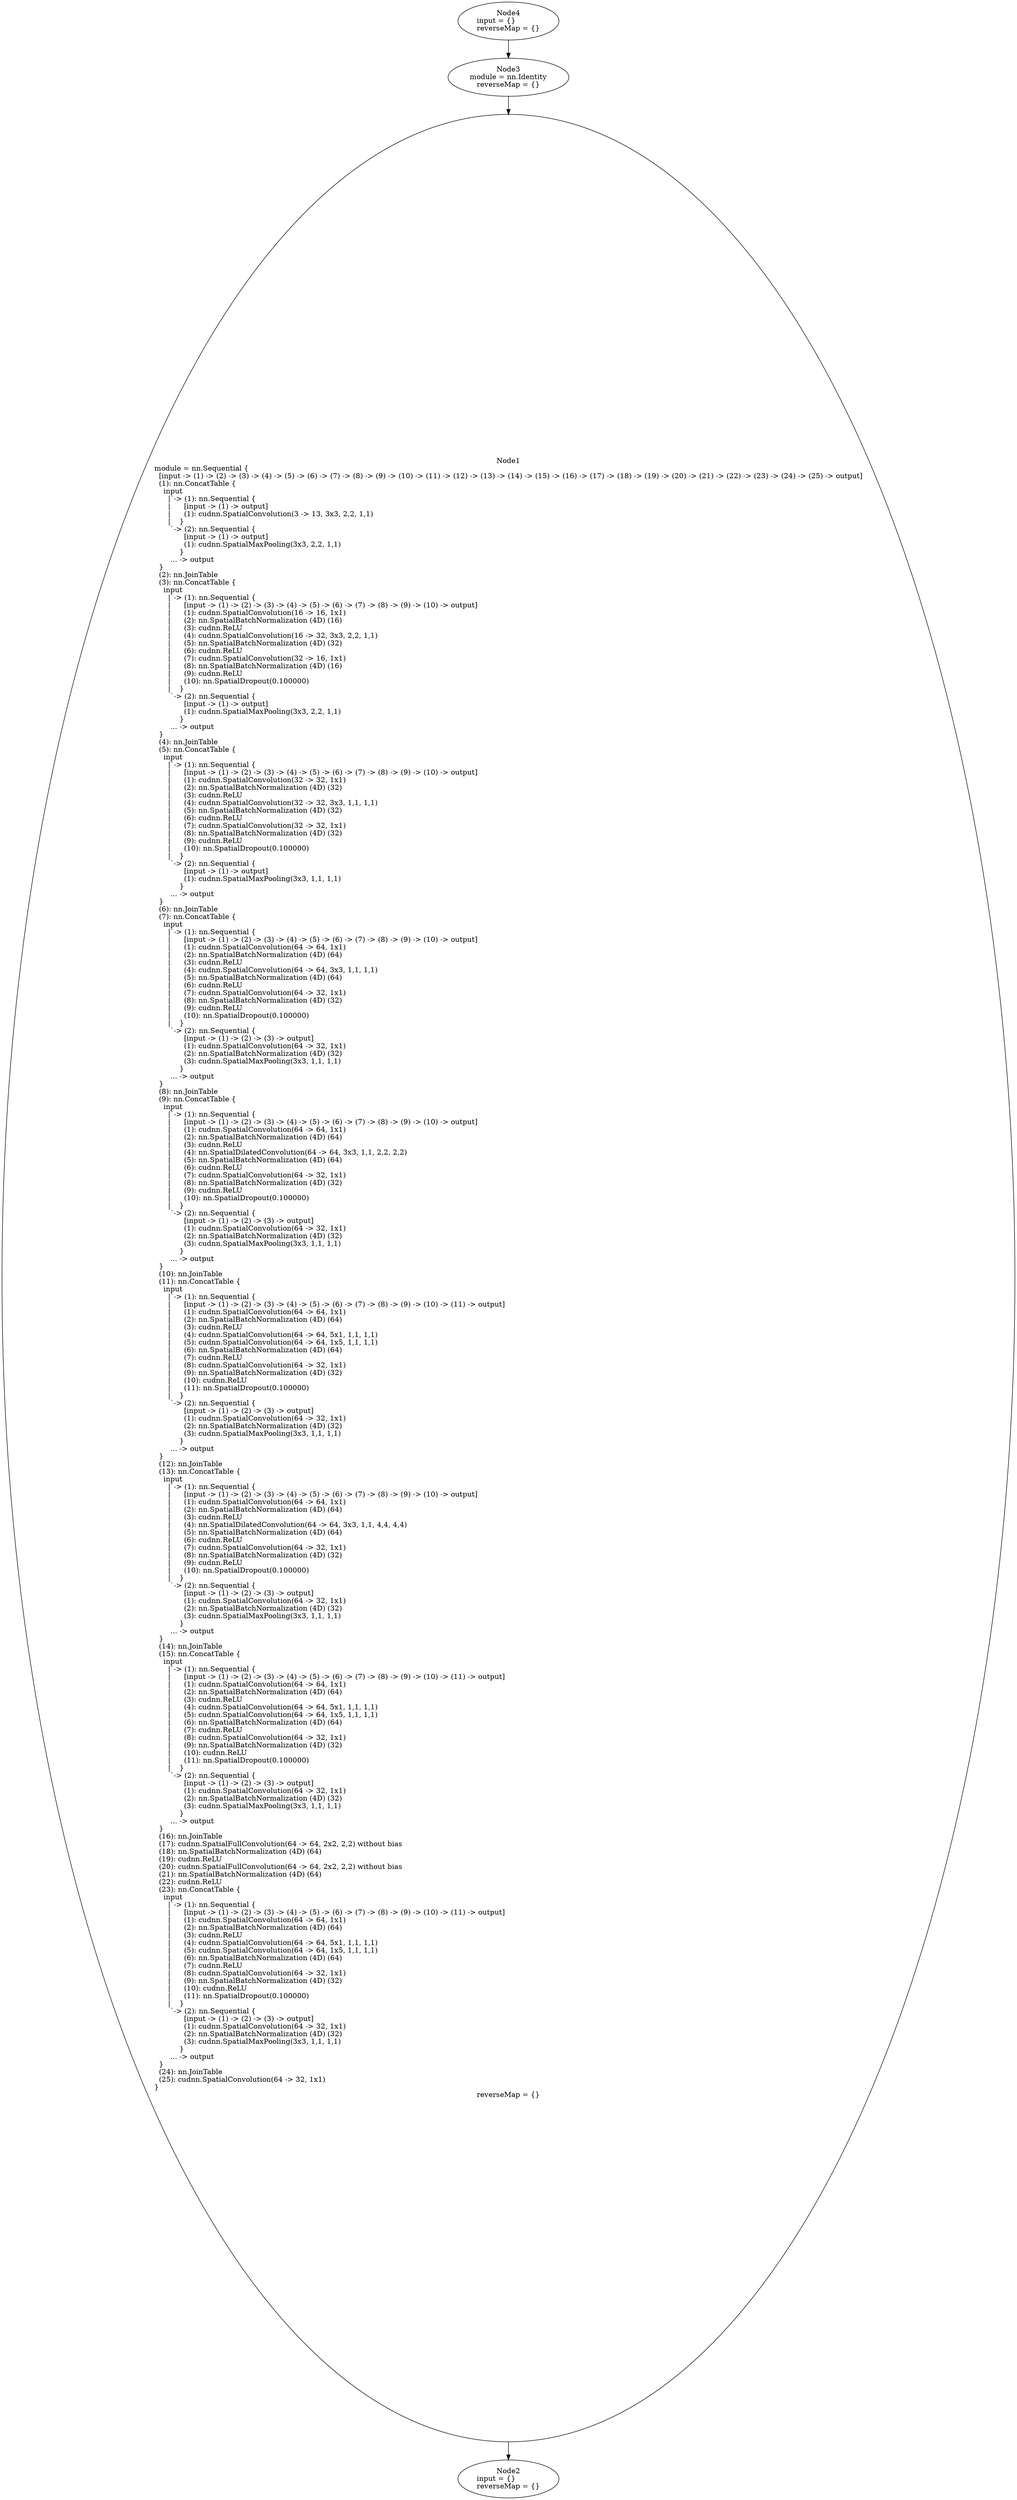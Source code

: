 digraph G {
	graph [bb="0,0,1588,4930"];
	node [label="\N",
		shape=oval
	];
	n1	 [height=63.797,
		label="Node1\nmodule = nn.Sequential {\l  [input -> (1) -> (2) -> (3) -> (4) -> (5) -> (6) -> (7) -> (8) -> (9) -> (10) -> (11) -> (12) \
-> (13) -> (14) -> (15) -> (16) -> (17) -> (18) -> (19) -> (20) -> (21) -> (22) -> (23) -> (24) -> (25) -> output]\l  (1): nn.ConcatTable {\l    \
input\l      |`-> (1): nn.Sequential {\l      |      [input -> (1) -> output]\l      |      (1): cudnn.SpatialConvolution(3 -> 13, \
3x3, 2,2, 1,1)\l      |    }\l       `-> (2): nn.Sequential {\l             [input -> (1) -> output]\l             (1): cudnn.SpatialMaxPooling(\
3x3, 2,2, 1,1)\l           }\l       ... -> output\l  }\l  (2): nn.JoinTable\l  (3): nn.ConcatTable {\l    input\l      |`-> (1): \
nn.Sequential {\l      |      [input -> (1) -> (2) -> (3) -> (4) -> (5) -> (6) -> (7) -> (8) -> (9) -> (10) -> output]\l      |      (\
1): cudnn.SpatialConvolution(16 -> 16, 1x1)\l      |      (2): nn.SpatialBatchNormalization (4D) (16)\l      |      (3): cudnn.ReLU\l      |      (\
4): cudnn.SpatialConvolution(16 -> 32, 3x3, 2,2, 1,1)\l      |      (5): nn.SpatialBatchNormalization (4D) (32)\l      |      (6): \
cudnn.ReLU\l      |      (7): cudnn.SpatialConvolution(32 -> 16, 1x1)\l      |      (8): nn.SpatialBatchNormalization (4D) (16)\l      |      (\
9): cudnn.ReLU\l      |      (10): nn.SpatialDropout(0.100000)\l      |    }\l       `-> (2): nn.Sequential {\l             [input \
-> (1) -> output]\l             (1): cudnn.SpatialMaxPooling(3x3, 2,2, 1,1)\l           }\l       ... -> output\l  }\l  (4): nn.JoinTable\l  (\
5): nn.ConcatTable {\l    input\l      |`-> (1): nn.Sequential {\l      |      [input -> (1) -> (2) -> (3) -> (4) -> (5) -> (6) \
-> (7) -> (8) -> (9) -> (10) -> output]\l      |      (1): cudnn.SpatialConvolution(32 -> 32, 1x1)\l      |      (2): nn.SpatialBatchNormalization (\
4D) (32)\l      |      (3): cudnn.ReLU\l      |      (4): cudnn.SpatialConvolution(32 -> 32, 3x3, 1,1, 1,1)\l      |      (5): nn.SpatialBatchNormalization (\
4D) (32)\l      |      (6): cudnn.ReLU\l      |      (7): cudnn.SpatialConvolution(32 -> 32, 1x1)\l      |      (8): nn.SpatialBatchNormalization (\
4D) (32)\l      |      (9): cudnn.ReLU\l      |      (10): nn.SpatialDropout(0.100000)\l      |    }\l       `-> (2): nn.Sequential {\l             [\
input -> (1) -> output]\l             (1): cudnn.SpatialMaxPooling(3x3, 1,1, 1,1)\l           }\l       ... -> output\l  }\l  (6): \
nn.JoinTable\l  (7): nn.ConcatTable {\l    input\l      |`-> (1): nn.Sequential {\l      |      [input -> (1) -> (2) -> (3) -> (\
4) -> (5) -> (6) -> (7) -> (8) -> (9) -> (10) -> output]\l      |      (1): cudnn.SpatialConvolution(64 -> 64, 1x1)\l      |      (\
2): nn.SpatialBatchNormalization (4D) (64)\l      |      (3): cudnn.ReLU\l      |      (4): cudnn.SpatialConvolution(64 -> 64, 3x3, \
1,1, 1,1)\l      |      (5): nn.SpatialBatchNormalization (4D) (64)\l      |      (6): cudnn.ReLU\l      |      (7): cudnn.SpatialConvolution(\
64 -> 32, 1x1)\l      |      (8): nn.SpatialBatchNormalization (4D) (32)\l      |      (9): cudnn.ReLU\l      |      (10): nn.SpatialDropout(\
0.100000)\l      |    }\l       `-> (2): nn.Sequential {\l             [input -> (1) -> (2) -> (3) -> output]\l             (1): \
cudnn.SpatialConvolution(64 -> 32, 1x1)\l             (2): nn.SpatialBatchNormalization (4D) (32)\l             (3): cudnn.SpatialMaxPooling(\
3x3, 1,1, 1,1)\l           }\l       ... -> output\l  }\l  (8): nn.JoinTable\l  (9): nn.ConcatTable {\l    input\l      |`-> (1): \
nn.Sequential {\l      |      [input -> (1) -> (2) -> (3) -> (4) -> (5) -> (6) -> (7) -> (8) -> (9) -> (10) -> output]\l      |      (\
1): cudnn.SpatialConvolution(64 -> 64, 1x1)\l      |      (2): nn.SpatialBatchNormalization (4D) (64)\l      |      (3): cudnn.ReLU\l      |      (\
4): nn.SpatialDilatedConvolution(64 -> 64, 3x3, 1,1, 2,2, 2,2)\l      |      (5): nn.SpatialBatchNormalization (4D) (64)\l      |      (\
6): cudnn.ReLU\l      |      (7): cudnn.SpatialConvolution(64 -> 32, 1x1)\l      |      (8): nn.SpatialBatchNormalization (4D) (\
32)\l      |      (9): cudnn.ReLU\l      |      (10): nn.SpatialDropout(0.100000)\l      |    }\l       `-> (2): nn.Sequential {\l             [\
input -> (1) -> (2) -> (3) -> output]\l             (1): cudnn.SpatialConvolution(64 -> 32, 1x1)\l             (2): nn.SpatialBatchNormalization (\
4D) (32)\l             (3): cudnn.SpatialMaxPooling(3x3, 1,1, 1,1)\l           }\l       ... -> output\l  }\l  (10): nn.JoinTable\l  (\
11): nn.ConcatTable {\l    input\l      |`-> (1): nn.Sequential {\l      |      [input -> (1) -> (2) -> (3) -> (4) -> (5) -> (6) \
-> (7) -> (8) -> (9) -> (10) -> (11) -> output]\l      |      (1): cudnn.SpatialConvolution(64 -> 64, 1x1)\l      |      (2): nn.SpatialBatchNormalization (\
4D) (64)\l      |      (3): cudnn.ReLU\l      |      (4): cudnn.SpatialConvolution(64 -> 64, 5x1, 1,1, 1,1)\l      |      (5): cudnn.SpatialConvolution(\
64 -> 64, 1x5, 1,1, 1,1)\l      |      (6): nn.SpatialBatchNormalization (4D) (64)\l      |      (7): cudnn.ReLU\l      |      (\
8): cudnn.SpatialConvolution(64 -> 32, 1x1)\l      |      (9): nn.SpatialBatchNormalization (4D) (32)\l      |      (10): cudnn.ReLU\l      |      (\
11): nn.SpatialDropout(0.100000)\l      |    }\l       `-> (2): nn.Sequential {\l             [input -> (1) -> (2) -> (3) -> output]\l             (\
1): cudnn.SpatialConvolution(64 -> 32, 1x1)\l             (2): nn.SpatialBatchNormalization (4D) (32)\l             (3): cudnn.SpatialMaxPooling(\
3x3, 1,1, 1,1)\l           }\l       ... -> output\l  }\l  (12): nn.JoinTable\l  (13): nn.ConcatTable {\l    input\l      |`-> (\
1): nn.Sequential {\l      |      [input -> (1) -> (2) -> (3) -> (4) -> (5) -> (6) -> (7) -> (8) -> (9) -> (10) -> output]\l      |      (\
1): cudnn.SpatialConvolution(64 -> 64, 1x1)\l      |      (2): nn.SpatialBatchNormalization (4D) (64)\l      |      (3): cudnn.ReLU\l      |      (\
4): nn.SpatialDilatedConvolution(64 -> 64, 3x3, 1,1, 4,4, 4,4)\l      |      (5): nn.SpatialBatchNormalization (4D) (64)\l      |      (\
6): cudnn.ReLU\l      |      (7): cudnn.SpatialConvolution(64 -> 32, 1x1)\l      |      (8): nn.SpatialBatchNormalization (4D) (\
32)\l      |      (9): cudnn.ReLU\l      |      (10): nn.SpatialDropout(0.100000)\l      |    }\l       `-> (2): nn.Sequential {\l             [\
input -> (1) -> (2) -> (3) -> output]\l             (1): cudnn.SpatialConvolution(64 -> 32, 1x1)\l             (2): nn.SpatialBatchNormalization (\
4D) (32)\l             (3): cudnn.SpatialMaxPooling(3x3, 1,1, 1,1)\l           }\l       ... -> output\l  }\l  (14): nn.JoinTable\l  (\
15): nn.ConcatTable {\l    input\l      |`-> (1): nn.Sequential {\l      |      [input -> (1) -> (2) -> (3) -> (4) -> (5) -> (6) \
-> (7) -> (8) -> (9) -> (10) -> (11) -> output]\l      |      (1): cudnn.SpatialConvolution(64 -> 64, 1x1)\l      |      (2): nn.SpatialBatchNormalization (\
4D) (64)\l      |      (3): cudnn.ReLU\l      |      (4): cudnn.SpatialConvolution(64 -> 64, 5x1, 1,1, 1,1)\l      |      (5): cudnn.SpatialConvolution(\
64 -> 64, 1x5, 1,1, 1,1)\l      |      (6): nn.SpatialBatchNormalization (4D) (64)\l      |      (7): cudnn.ReLU\l      |      (\
8): cudnn.SpatialConvolution(64 -> 32, 1x1)\l      |      (9): nn.SpatialBatchNormalization (4D) (32)\l      |      (10): cudnn.ReLU\l      |      (\
11): nn.SpatialDropout(0.100000)\l      |    }\l       `-> (2): nn.Sequential {\l             [input -> (1) -> (2) -> (3) -> output]\l             (\
1): cudnn.SpatialConvolution(64 -> 32, 1x1)\l             (2): nn.SpatialBatchNormalization (4D) (32)\l             (3): cudnn.SpatialMaxPooling(\
3x3, 1,1, 1,1)\l           }\l       ... -> output\l  }\l  (16): nn.JoinTable\l  (17): cudnn.SpatialFullConvolution(64 -> 64, 2x2, \
2,2) without bias\l  (18): nn.SpatialBatchNormalization (4D) (64)\l  (19): cudnn.ReLU\l  (20): cudnn.SpatialFullConvolution(64 -> \
64, 2x2, 2,2) without bias\l  (21): nn.SpatialBatchNormalization (4D) (64)\l  (22): cudnn.ReLU\l  (23): nn.ConcatTable {\l    input\l      |`\
-> (1): nn.Sequential {\l      |      [input -> (1) -> (2) -> (3) -> (4) -> (5) -> (6) -> (7) -> (8) -> (9) -> (10) -> (11) -> output]\l      |      (\
1): cudnn.SpatialConvolution(64 -> 64, 1x1)\l      |      (2): nn.SpatialBatchNormalization (4D) (64)\l      |      (3): cudnn.ReLU\l      |      (\
4): cudnn.SpatialConvolution(64 -> 64, 5x1, 1,1, 1,1)\l      |      (5): cudnn.SpatialConvolution(64 -> 64, 1x5, 1,1, 1,1)\l      |      (\
6): nn.SpatialBatchNormalization (4D) (64)\l      |      (7): cudnn.ReLU\l      |      (8): cudnn.SpatialConvolution(64 -> 32, 1x1)\l      |      (\
9): nn.SpatialBatchNormalization (4D) (32)\l      |      (10): cudnn.ReLU\l      |      (11): nn.SpatialDropout(0.100000)\l      |    }\l       `\
-> (2): nn.Sequential {\l             [input -> (1) -> (2) -> (3) -> output]\l             (1): cudnn.SpatialConvolution(64 -> 32, \
1x1)\l             (2): nn.SpatialBatchNormalization (4D) (32)\l             (3): cudnn.SpatialMaxPooling(3x3, 1,1, 1,1)\l           }\l       \
... -> output\l  }\l  (24): nn.JoinTable\l  (25): cudnn.SpatialConvolution(64 -> 32, 1x1)\l}\lreverseMap = {}",
		pos="794,2409",
		tooltip="[./train.lua]:223_",
		width=22.067];
	n2	 [height=1.041,
		label="Node2\ninput = {}\lreverseMap = {}",
		pos="794,38",
		tooltip="[[C]]:-1_",
		width=2.1497];
	n1 -> n2	 [pos="e,794,75.585 794,112.17 794,102.46 794,93.643 794,85.756"];
	n3	 [height=1.041,
		label="Node3\nmodule = nn.Identity\lreverseMap = {}",
		pos="794,4780",
		tooltip="[./train.lua]:25_",
		width=2.6117];
	n3 -> n1	 [pos="e,794,4705.9 794,4742.3 794,4734.6 794,4725.9 794,4716.1"];
	n4	 [height=1.041,
		label="Node4\ninput = {}\lreverseMap = {}",
		pos="794,4892",
		tooltip="[[C]]:-1_",
		width=2.1497];
	n4 -> n3	 [pos="e,794,4817.8 794,4854.4 794,4845.9 794,4836.8 794,4828"];
}

